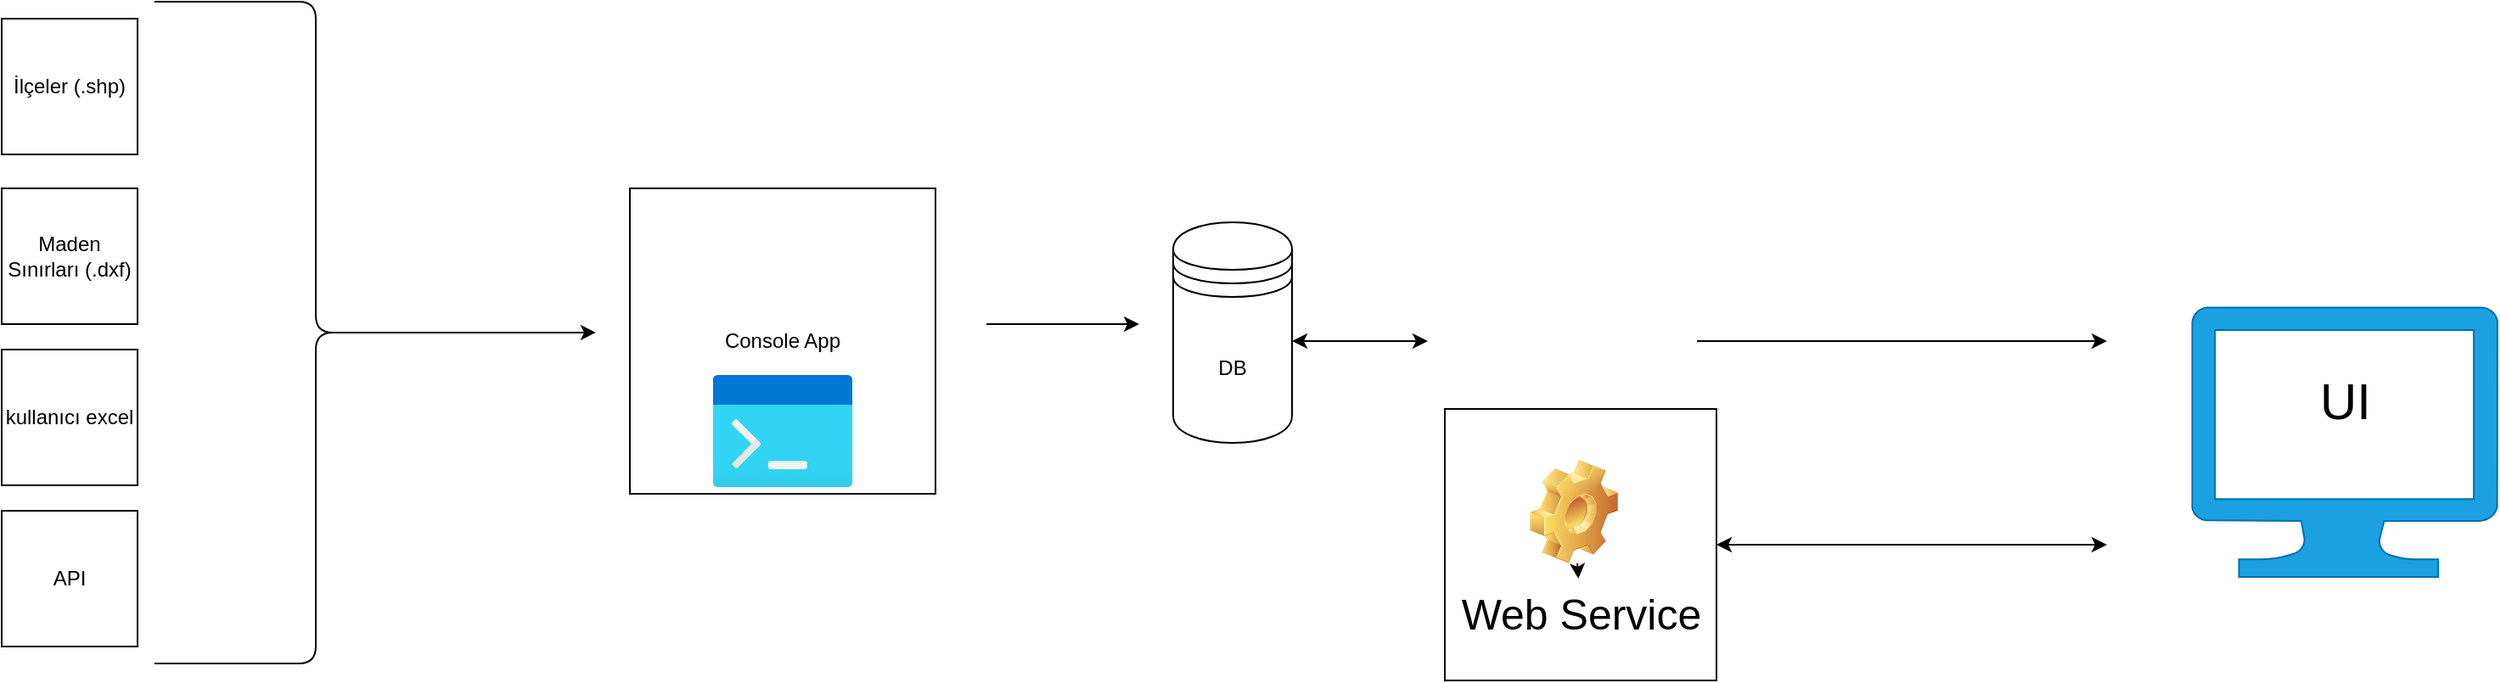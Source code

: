 <mxfile>
    <diagram name="mimari" id="VIvPxowawO4-w-PeL_9Y">
        <mxGraphModel dx="1900" dy="1498" grid="1" gridSize="10" guides="1" tooltips="1" connect="1" arrows="1" fold="1" page="1" pageScale="1" pageWidth="827" pageHeight="1169" math="0" shadow="0">
            <root>
                <mxCell id="0"/>
                <mxCell id="1" parent="0"/>
                <mxCell id="WNFsR8Vi4PwQBDSD8mDU-1" value="İlçeler (.shp)" style="whiteSpace=wrap;html=1;aspect=fixed;" parent="1" vertex="1">
                    <mxGeometry x="20" y="230" width="80" height="80" as="geometry"/>
                </mxCell>
                <mxCell id="WNFsR8Vi4PwQBDSD8mDU-3" value="Console App" style="whiteSpace=wrap;html=1;aspect=fixed;" parent="1" vertex="1">
                    <mxGeometry x="390" y="330" width="180" height="180" as="geometry"/>
                </mxCell>
                <mxCell id="WNFsR8Vi4PwQBDSD8mDU-4" value="Maden Sınırları (.dxf)" style="whiteSpace=wrap;html=1;aspect=fixed;" parent="1" vertex="1">
                    <mxGeometry x="20" y="330" width="80" height="80" as="geometry"/>
                </mxCell>
                <mxCell id="WNFsR8Vi4PwQBDSD8mDU-6" value="kullanıcı excel" style="whiteSpace=wrap;html=1;aspect=fixed;" parent="1" vertex="1">
                    <mxGeometry x="20" y="425" width="80" height="80" as="geometry"/>
                </mxCell>
                <mxCell id="WNFsR8Vi4PwQBDSD8mDU-8" value="API" style="whiteSpace=wrap;html=1;aspect=fixed;" parent="1" vertex="1">
                    <mxGeometry x="20" y="520" width="80" height="80" as="geometry"/>
                </mxCell>
                <mxCell id="13" value="" style="shape=curlyBracket;whiteSpace=wrap;html=1;rounded=1;flipH=1;labelPosition=right;verticalLabelPosition=middle;align=left;verticalAlign=middle;" vertex="1" parent="1">
                    <mxGeometry x="110" y="220" width="190" height="390" as="geometry"/>
                </mxCell>
                <mxCell id="15" value="" style="endArrow=classic;html=1;" edge="1" parent="1">
                    <mxGeometry width="50" height="50" relative="1" as="geometry">
                        <mxPoint x="220" y="414.96" as="sourcePoint"/>
                        <mxPoint x="370" y="414.96" as="targetPoint"/>
                    </mxGeometry>
                </mxCell>
                <mxCell id="19" value="DB" style="shape=datastore;whiteSpace=wrap;html=1;" vertex="1" parent="1">
                    <mxGeometry x="710" y="350" width="70" height="130" as="geometry"/>
                </mxCell>
                <mxCell id="20" value="" style="aspect=fixed;html=1;points=[];align=center;image;fontSize=12;image=img/lib/azure2/general/Dev_Console.svg;" vertex="1" parent="1">
                    <mxGeometry x="438.75" y="440" width="82.5" height="66" as="geometry"/>
                </mxCell>
                <mxCell id="21" value="" style="endArrow=classic;html=1;" edge="1" parent="1">
                    <mxGeometry width="50" height="50" relative="1" as="geometry">
                        <mxPoint x="600" y="410.0" as="sourcePoint"/>
                        <mxPoint x="690" y="410" as="targetPoint"/>
                    </mxGeometry>
                </mxCell>
                <mxCell id="31" style="edgeStyle=none;html=1;" edge="1" parent="1" source="23">
                    <mxGeometry relative="1" as="geometry">
                        <mxPoint x="1260" y="420.0" as="targetPoint"/>
                    </mxGeometry>
                </mxCell>
                <mxCell id="23" value="" style="shape=image;verticalLabelPosition=bottom;labelBackgroundColor=default;verticalAlign=top;aspect=fixed;imageAspect=0;image=https://underdark.files.wordpress.com/2017/07/geoserver_logo-svg.png;" vertex="1" parent="1">
                    <mxGeometry x="860" y="395" width="158.53" height="50" as="geometry"/>
                </mxCell>
                <mxCell id="28" value="" style="endArrow=classic;startArrow=classic;html=1;exitX=1;exitY=0.5;exitDx=0;exitDy=0;" edge="1" parent="1" source="6">
                    <mxGeometry width="50" height="50" relative="1" as="geometry">
                        <mxPoint x="990" y="540" as="sourcePoint"/>
                        <mxPoint x="1260" y="540" as="targetPoint"/>
                    </mxGeometry>
                </mxCell>
                <mxCell id="30" value="" style="endArrow=classic;startArrow=classic;html=1;exitX=1;exitY=0.5;exitDx=0;exitDy=0;entryX=0;entryY=0.5;entryDx=0;entryDy=0;" edge="1" parent="1" target="23">
                    <mxGeometry width="50" height="50" relative="1" as="geometry">
                        <mxPoint x="780.0" y="420.0" as="sourcePoint"/>
                        <mxPoint x="1063.99" y="495.0" as="targetPoint"/>
                        <Array as="points"/>
                    </mxGeometry>
                </mxCell>
                <mxCell id="42" value="" style="group" vertex="1" connectable="0" parent="1">
                    <mxGeometry x="870" y="460" width="160" height="160" as="geometry"/>
                </mxCell>
                <mxCell id="6" value="" style="whiteSpace=wrap;html=1;aspect=fixed;" parent="42" vertex="1">
                    <mxGeometry width="160" height="160" as="geometry"/>
                </mxCell>
                <mxCell id="32" value="" style="shape=image;html=1;verticalLabelPosition=bottom;verticalAlign=top;imageAspect=1;aspect=fixed;image=img/clipart/Gear_128x128.png;imageBackground=none;" vertex="1" parent="42">
                    <mxGeometry x="50" y="30" width="52" height="61" as="geometry"/>
                </mxCell>
                <mxCell id="40" value="Web Service" style="text;html=1;align=center;verticalAlign=middle;resizable=0;points=[];autosize=1;strokeColor=none;fillColor=none;fontSize=25;" vertex="1" parent="42">
                    <mxGeometry y="100" width="160" height="40" as="geometry"/>
                </mxCell>
                <mxCell id="41" value="" style="edgeStyle=none;html=1;fontSize=25;" edge="1" parent="42" source="32" target="40">
                    <mxGeometry relative="1" as="geometry"/>
                </mxCell>
                <mxCell id="43" value="" style="group" vertex="1" connectable="0" parent="1">
                    <mxGeometry x="1310" y="400" width="180" height="159" as="geometry"/>
                </mxCell>
                <mxCell id="35" value="UI" style="text;html=1;align=center;verticalAlign=middle;resizable=0;points=[];autosize=1;strokeColor=none;fillColor=none;fontSize=30;" vertex="1" parent="43">
                    <mxGeometry x="65" y="30" width="50" height="50" as="geometry"/>
                </mxCell>
                <mxCell id="37" value="" style="verticalLabelPosition=bottom;html=1;verticalAlign=top;align=center;strokeColor=#006EAF;fillColor=#1ba1e2;shape=mxgraph.azure.computer;pointerEvents=1;fontSize=30;fontColor=#ffffff;" vertex="1" parent="43">
                    <mxGeometry width="180" height="159" as="geometry"/>
                </mxCell>
            </root>
        </mxGraphModel>
    </diagram>
    <diagram id="z4UFupOvfphJHM-sHvLi" name="db">
        <mxGraphModel dx="5174" dy="2288" grid="1" gridSize="10" guides="1" tooltips="1" connect="1" arrows="1" fold="1" page="1" pageScale="1" pageWidth="850" pageHeight="1100" math="0" shadow="0">
            <root>
                <mxCell id="0"/>
                <mxCell id="1" parent="0"/>
                <mxCell id="HWj9hYNBEmBBlKk7WaZJ-7" value="&lt;span style=&quot;font-weight: 400;&quot;&gt;pharmacyOnDuty&lt;/span&gt;" style="swimlane;whiteSpace=wrap;html=1;" parent="1" vertex="1">
                    <mxGeometry x="150" y="40" width="290" height="190" as="geometry"/>
                </mxCell>
                <mxCell id="HWj9hYNBEmBBlKk7WaZJ-8" value="name" style="text;strokeColor=none;fillColor=none;align=left;verticalAlign=middle;spacingLeft=4;spacingRight=4;overflow=hidden;points=[[0,0.5],[1,0.5]];portConstraint=eastwest;rotatable=0;whiteSpace=wrap;html=1;" parent="HWj9hYNBEmBBlKk7WaZJ-7" vertex="1">
                    <mxGeometry y="40" width="130" height="30" as="geometry"/>
                </mxCell>
                <mxCell id="HWj9hYNBEmBBlKk7WaZJ-9" value="dist" style="text;strokeColor=none;fillColor=none;align=left;verticalAlign=middle;spacingLeft=4;spacingRight=4;overflow=hidden;points=[[0,0.5],[1,0.5]];portConstraint=eastwest;rotatable=0;whiteSpace=wrap;html=1;" parent="HWj9hYNBEmBBlKk7WaZJ-7" vertex="1">
                    <mxGeometry y="60" width="130" height="30" as="geometry"/>
                </mxCell>
                <mxCell id="HWj9hYNBEmBBlKk7WaZJ-10" value="address" style="text;strokeColor=none;fillColor=none;align=left;verticalAlign=middle;spacingLeft=4;spacingRight=4;overflow=hidden;points=[[0,0.5],[1,0.5]];portConstraint=eastwest;rotatable=0;whiteSpace=wrap;html=1;" parent="HWj9hYNBEmBBlKk7WaZJ-7" vertex="1">
                    <mxGeometry y="90" width="130" height="30" as="geometry"/>
                </mxCell>
                <mxCell id="HWj9hYNBEmBBlKk7WaZJ-6" value="phone" style="text;strokeColor=none;fillColor=none;align=left;verticalAlign=middle;spacingLeft=4;spacingRight=4;overflow=hidden;points=[[0,0.5],[1,0.5]];portConstraint=eastwest;rotatable=0;whiteSpace=wrap;html=1;" parent="HWj9hYNBEmBBlKk7WaZJ-7" vertex="1">
                    <mxGeometry y="120" width="140" height="30" as="geometry"/>
                </mxCell>
                <mxCell id="HWj9hYNBEmBBlKk7WaZJ-11" value="Point(Geom)" style="text;html=1;align=center;verticalAlign=middle;resizable=0;points=[];autosize=1;strokeColor=none;fillColor=none;" parent="HWj9hYNBEmBBlKk7WaZJ-7" vertex="1">
                    <mxGeometry x="-5" y="150" width="90" height="30" as="geometry"/>
                </mxCell>
                <mxCell id="HWj9hYNBEmBBlKk7WaZJ-23" value="Id" style="text;html=1;align=center;verticalAlign=middle;resizable=0;points=[];autosize=1;strokeColor=none;fillColor=none;" parent="HWj9hYNBEmBBlKk7WaZJ-7" vertex="1">
                    <mxGeometry y="20" width="30" height="30" as="geometry"/>
                </mxCell>
                <mxCell id="eek1rcv4ZguinmzHR4OL-3" value="api" style="text;html=1;align=center;verticalAlign=middle;resizable=0;points=[];autosize=1;strokeColor=none;fillColor=none;" parent="HWj9hYNBEmBBlKk7WaZJ-7" vertex="1">
                    <mxGeometry x="215" width="40" height="30" as="geometry"/>
                </mxCell>
                <mxCell id="HWj9hYNBEmBBlKk7WaZJ-17" value="&lt;span style=&quot;font-weight: 400;&quot;&gt;miningArea&lt;/span&gt;" style="swimlane;whiteSpace=wrap;html=1;startSize=23;" parent="1" vertex="1">
                    <mxGeometry x="-150" y="110" width="180" height="155" as="geometry"/>
                </mxCell>
                <mxCell id="HWj9hYNBEmBBlKk7WaZJ-18" value="Polygon" style="text;strokeColor=none;fillColor=none;align=left;verticalAlign=middle;spacingLeft=4;spacingRight=4;overflow=hidden;points=[[0,0.5],[1,0.5]];portConstraint=eastwest;rotatable=0;whiteSpace=wrap;html=1;" parent="HWj9hYNBEmBBlKk7WaZJ-17" vertex="1">
                    <mxGeometry y="60" width="130" height="30" as="geometry"/>
                </mxCell>
                <mxCell id="HWj9hYNBEmBBlKk7WaZJ-24" value="Id" style="text;html=1;align=center;verticalAlign=middle;resizable=0;points=[];autosize=1;strokeColor=none;fillColor=none;" parent="HWj9hYNBEmBBlKk7WaZJ-17" vertex="1">
                    <mxGeometry y="30" width="30" height="30" as="geometry"/>
                </mxCell>
                <mxCell id="eek1rcv4ZguinmzHR4OL-4" value="dxf" style="text;html=1;align=center;verticalAlign=middle;resizable=0;points=[];autosize=1;strokeColor=none;fillColor=none;" parent="HWj9hYNBEmBBlKk7WaZJ-17" vertex="1">
                    <mxGeometry x="130" y="-5" width="40" height="30" as="geometry"/>
                </mxCell>
                <mxCell id="HWj9hYNBEmBBlKk7WaZJ-30" value="&lt;span style=&quot;font-weight: 400;&quot;&gt;applicants&lt;/span&gt;" style="swimlane;whiteSpace=wrap;html=1;startSize=23;" parent="1" vertex="1">
                    <mxGeometry x="190" y="500" width="190" height="200" as="geometry">
                        <mxRectangle x="190" y="500" width="90" height="30" as="alternateBounds"/>
                    </mxGeometry>
                </mxCell>
                <mxCell id="HWj9hYNBEmBBlKk7WaZJ-31" value="address" style="text;strokeColor=none;fillColor=none;align=left;verticalAlign=middle;spacingLeft=4;spacingRight=4;overflow=hidden;points=[[0,0.5],[1,0.5]];portConstraint=eastwest;rotatable=0;whiteSpace=wrap;html=1;" parent="HWj9hYNBEmBBlKk7WaZJ-30" vertex="1">
                    <mxGeometry y="100" width="130" height="30" as="geometry"/>
                </mxCell>
                <mxCell id="HWj9hYNBEmBBlKk7WaZJ-32" value="&lt;span style=&quot;&quot;&gt;applicantsId&lt;/span&gt;" style="text;html=1;align=center;verticalAlign=middle;resizable=0;points=[];autosize=1;strokeColor=none;fillColor=none;" parent="HWj9hYNBEmBBlKk7WaZJ-30" vertex="1">
                    <mxGeometry x="-5" y="30" width="90" height="30" as="geometry"/>
                </mxCell>
                <mxCell id="HWj9hYNBEmBBlKk7WaZJ-33" value="city" style="text;strokeColor=none;fillColor=none;align=left;verticalAlign=middle;spacingLeft=4;spacingRight=4;overflow=hidden;points=[[0,0.5],[1,0.5]];portConstraint=eastwest;rotatable=0;whiteSpace=wrap;html=1;" parent="HWj9hYNBEmBBlKk7WaZJ-30" vertex="1">
                    <mxGeometry y="130" width="130" height="30" as="geometry"/>
                </mxCell>
                <mxCell id="HWj9hYNBEmBBlKk7WaZJ-34" value="applicantName" style="text;html=1;align=center;verticalAlign=middle;resizable=0;points=[];autosize=1;strokeColor=none;fillColor=none;" parent="HWj9hYNBEmBBlKk7WaZJ-30" vertex="1">
                    <mxGeometry x="-5" y="60" width="100" height="30" as="geometry"/>
                </mxCell>
                <mxCell id="HWj9hYNBEmBBlKk7WaZJ-35" value="point(geom)" style="text;html=1;align=center;verticalAlign=middle;resizable=0;points=[];autosize=1;strokeColor=none;fillColor=none;" parent="HWj9hYNBEmBBlKk7WaZJ-30" vertex="1">
                    <mxGeometry x="-5" y="160" width="90" height="30" as="geometry"/>
                </mxCell>
                <mxCell id="eek1rcv4ZguinmzHR4OL-5" value="excel" style="text;html=1;align=center;verticalAlign=middle;resizable=0;points=[];autosize=1;strokeColor=none;fillColor=none;" parent="HWj9hYNBEmBBlKk7WaZJ-30" vertex="1">
                    <mxGeometry x="130" width="50" height="30" as="geometry"/>
                </mxCell>
                <mxCell id="HWj9hYNBEmBBlKk7WaZJ-40" value="&lt;span style=&quot;font-weight: 400;&quot;&gt;county&lt;/span&gt;" style="swimlane;whiteSpace=wrap;html=1;startSize=23;" parent="1" vertex="1">
                    <mxGeometry x="490" y="275" width="220" height="150" as="geometry"/>
                </mxCell>
                <mxCell id="HWj9hYNBEmBBlKk7WaZJ-41" value="polygon(geom)" style="text;strokeColor=none;fillColor=none;align=left;verticalAlign=middle;spacingLeft=4;spacingRight=4;overflow=hidden;points=[[0,0.5],[1,0.5]];portConstraint=eastwest;rotatable=0;whiteSpace=wrap;html=1;" parent="HWj9hYNBEmBBlKk7WaZJ-40" vertex="1">
                    <mxGeometry y="90" width="130" height="30" as="geometry"/>
                </mxCell>
                <mxCell id="HWj9hYNBEmBBlKk7WaZJ-42" value="&lt;span style=&quot;&quot;&gt;objectId&lt;/span&gt;" style="text;html=1;align=center;verticalAlign=middle;resizable=0;points=[];autosize=1;strokeColor=none;fillColor=none;" parent="HWj9hYNBEmBBlKk7WaZJ-40" vertex="1">
                    <mxGeometry y="30" width="70" height="30" as="geometry"/>
                </mxCell>
                <mxCell id="HWj9hYNBEmBBlKk7WaZJ-44" value="name" style="text;html=1;align=center;verticalAlign=middle;resizable=0;points=[];autosize=1;strokeColor=none;fillColor=none;" parent="HWj9hYNBEmBBlKk7WaZJ-40" vertex="1">
                    <mxGeometry y="60" width="50" height="30" as="geometry"/>
                </mxCell>
                <mxCell id="eek1rcv4ZguinmzHR4OL-1" value=".shp&lt;br&gt;" style="text;html=1;align=center;verticalAlign=middle;resizable=0;points=[];autosize=1;strokeColor=none;fillColor=none;" parent="HWj9hYNBEmBBlKk7WaZJ-40" vertex="1">
                    <mxGeometry x="140" y="-5" width="50" height="30" as="geometry"/>
                </mxCell>
            </root>
        </mxGraphModel>
    </diagram>
    <diagram id="oqLbmfeUdE6nn_fVBn1_" name="web service- UML">
        <mxGraphModel dx="3665" dy="2558" grid="1" gridSize="10" guides="1" tooltips="1" connect="1" arrows="1" fold="1" page="1" pageScale="1" pageWidth="850" pageHeight="1100" math="0" shadow="0">
            <root>
                <mxCell id="0"/>
                <mxCell id="1" parent="0"/>
                <mxCell id="6bksntxlbFKdPIjGyii3-1" value="&lt;p style=&quot;margin:0px;margin-top:4px;text-align:center;&quot;&gt;&lt;b&gt;DataRequest&lt;/b&gt;&lt;/p&gt;&lt;hr size=&quot;1&quot;/&gt;&lt;p style=&quot;margin:0 0 0 4px;line-height:1.6;&quot;&gt;+ DataRequest(): &lt;/p&gt;&lt;hr size=&quot;1&quot;/&gt;&lt;p style=&quot;margin:0 0 0 4px;line-height:1.6;&quot;&gt;- polygon: MyPolygon&lt;br/&gt;- otherShape: OtherShape&lt;/p&gt;&lt;hr size=&quot;1&quot;/&gt;&lt;p style=&quot;margin:0 0 0 4px;line-height:1.6;&quot;&gt; polygon: MyPolygon&lt;br/&gt; otherShape: OtherShape&lt;/p&gt;" style="verticalAlign=top;align=left;overflow=fill;fontSize=14;fontFamily=Helvetica;html=1;rounded=0;shadow=0;comic=0;labelBackgroundColor=none;strokeWidth=1;strokeColor=#E9F0EE;" vertex="1" parent="1">
                    <mxGeometry x="80" y="630" width="148" height="188" as="geometry"/>
                </mxCell>
                <mxCell id="6bksntxlbFKdPIjGyii3-2" value="&lt;p style=&quot;margin:0px;margin-top:4px;text-align:center;&quot;&gt;&lt;b&gt;FeaturesItem&lt;/b&gt;&lt;/p&gt;&lt;hr size=&quot;1&quot;/&gt;&lt;p style=&quot;margin:0 0 0 4px;line-height:1.6;&quot;&gt;+ FeaturesItem(): &lt;/p&gt;&lt;hr size=&quot;1&quot;/&gt;&lt;p style=&quot;margin:0 0 0 4px;line-height:1.6;&quot;&gt;- type: String&lt;br/&gt;- geometry: Geometry&lt;br/&gt;- layerID: Integer&lt;br/&gt;- properties: Properties&lt;/p&gt;&lt;hr size=&quot;1&quot;/&gt;&lt;p style=&quot;margin:0 0 0 4px;line-height:1.6;&quot;&gt; layerID: Integer&lt;br/&gt; type: String&lt;br/&gt; geometry: Geometry&lt;br/&gt; properties: Properties&lt;/p&gt;" style="verticalAlign=top;align=left;overflow=fill;fontSize=14;fontFamily=Helvetica;html=1;rounded=0;shadow=0;comic=0;labelBackgroundColor=none;strokeWidth=1;strokeColor=#E9F0EE;" vertex="1" parent="1">
                    <mxGeometry x="246" y="194" width="182" height="248" as="geometry"/>
                </mxCell>
                <mxCell id="6bksntxlbFKdPIjGyii3-3" value="&lt;p style=&quot;margin:0px;margin-top:4px;text-align:center;&quot;&gt;&lt;b&gt;FeaturesItem&lt;/b&gt;&lt;/p&gt;&lt;hr size=&quot;1&quot;/&gt;&lt;p style=&quot;margin:0 0 0 4px;line-height:1.6;&quot;&gt;+ FeaturesItem(): &lt;/p&gt;&lt;hr size=&quot;1&quot;/&gt;&lt;p style=&quot;margin:0 0 0 4px;line-height:1.6;&quot;&gt;- properties: Properties&lt;br/&gt;- geometry: Geometry&lt;br/&gt;- type: String&lt;/p&gt;&lt;hr size=&quot;1&quot;/&gt;&lt;p style=&quot;margin:0 0 0 4px;line-height:1.6;&quot;&gt; type: String&lt;br/&gt; geometry: Geometry&lt;br/&gt; properties: Properties&lt;/p&gt;" style="verticalAlign=top;align=left;overflow=fill;fontSize=14;fontFamily=Helvetica;html=1;rounded=0;shadow=0;comic=0;labelBackgroundColor=none;strokeWidth=1;strokeColor=#E9F0EE;" vertex="1" parent="1">
                    <mxGeometry x="-44" y="217" width="182" height="202" as="geometry"/>
                </mxCell>
                <mxCell id="6bksntxlbFKdPIjGyii3-4" value="&lt;p style=&quot;margin:0px;margin-top:4px;text-align:center;&quot;&gt;&lt;i&gt;&amp;lt;&amp;lt;interface&amp;gt;&amp;gt;&lt;/i&gt;&lt;br/&gt;&lt;b&gt;GeoJsonService&lt;/b&gt;&lt;/p&gt;&lt;hr size=&quot;1&quot;/&gt;&lt;p style=&quot;margin:0 0 0 4px;line-height:1.6;&quot;&gt;+ findShapesWithinPolygon(OtherShape, MyPolygon): ResponseEntity&amp;lt;OtherShape&amp;gt;&lt;/p&gt;" style="verticalAlign=top;align=left;overflow=fill;fontSize=14;fontFamily=Helvetica;html=1;rounded=0;shadow=0;comic=0;labelBackgroundColor=none;strokeWidth=1;strokeColor=#E9F0EE;" vertex="1" parent="1">
                    <mxGeometry x="620" y="370" width="175" height="136" as="geometry"/>
                </mxCell>
                <mxCell id="6bksntxlbFKdPIjGyii3-5" value="&lt;p style=&quot;margin:0px;margin-top:4px;text-align:center;&quot;&gt;&lt;b&gt;GeoJsonServiceImpl&lt;/b&gt;&lt;/p&gt;&lt;hr size=&quot;1&quot;/&gt;&lt;p style=&quot;margin:0 0 0 4px;line-height:1.6;&quot;&gt;+ GeoJsonServiceImpl(): &lt;/p&gt;&lt;hr size=&quot;1&quot;/&gt;&lt;p style=&quot;margin:0 0 0 4px;line-height:1.6;&quot;&gt;- getPolygonIfInside(OtherShape, List&amp;lt;Polygon&amp;gt;): OtherShape&lt;br/&gt;+ findShapesWithinPolygon(OtherShape, MyPolygon): ResponseEntity&amp;lt;OtherShape&amp;gt;&lt;br/&gt;- getLineStringIfInside(OtherShape, List&amp;lt;Polygon&amp;gt;): OtherShape&lt;br/&gt;- getPointsIfInside(OtherShape, List&amp;lt;Polygon&amp;gt;): OtherShape&lt;/p&gt;" style="verticalAlign=top;align=left;overflow=fill;fontSize=14;fontFamily=Helvetica;html=1;rounded=0;shadow=0;comic=0;labelBackgroundColor=none;strokeWidth=1;strokeColor=#E9F0EE;" vertex="1" parent="1">
                    <mxGeometry x="390" y="770" width="720" height="168" as="geometry"/>
                </mxCell>
                <mxCell id="6bksntxlbFKdPIjGyii3-6" value="&lt;p style=&quot;margin:0px;margin-top:4px;text-align:center;&quot;&gt;&lt;b&gt;Geometry&lt;/b&gt;&lt;/p&gt;&lt;hr size=&quot;1&quot;/&gt;&lt;p style=&quot;margin:0 0 0 4px;line-height:1.6;&quot;&gt;+ Geometry(): &lt;/p&gt;&lt;hr size=&quot;1&quot;/&gt;&lt;p style=&quot;margin:0 0 0 4px;line-height:1.6;&quot;&gt;- type: String&lt;br/&gt;- coordinates: List&amp;lt;Object&amp;gt;&lt;/p&gt;&lt;hr size=&quot;1&quot;/&gt;&lt;p style=&quot;margin:0 0 0 4px;line-height:1.6;&quot;&gt; type: String&lt;br/&gt; coordinates: List&amp;lt;Object&amp;gt;&lt;/p&gt;" style="verticalAlign=top;align=left;overflow=fill;fontSize=14;fontFamily=Helvetica;html=1;rounded=0;shadow=0;comic=0;labelBackgroundColor=none;strokeWidth=1;strokeColor=#E9F0EE;" vertex="1" parent="1">
                    <mxGeometry x="500" y="-80" width="207" height="156" as="geometry"/>
                </mxCell>
                <mxCell id="6bksntxlbFKdPIjGyii3-7" value="&lt;p style=&quot;margin:0px;margin-top:4px;text-align:center;&quot;&gt;&lt;b&gt;Geometry&lt;/b&gt;&lt;/p&gt;&lt;hr size=&quot;1&quot;/&gt;&lt;p style=&quot;margin:0 0 0 4px;line-height:1.6;&quot;&gt;+ Geometry(): &lt;/p&gt;&lt;hr size=&quot;1&quot;/&gt;&lt;p style=&quot;margin:0 0 0 4px;line-height:1.6;&quot;&gt;- type: String&lt;br/&gt;- coordinates: List&amp;lt;List&amp;lt;List&amp;lt;Object&amp;gt;&amp;gt;&amp;gt;&lt;/p&gt;&lt;hr size=&quot;1&quot;/&gt;&lt;p style=&quot;margin:0 0 0 4px;line-height:1.6;&quot;&gt; type: String&lt;br/&gt; coordinates: List&amp;lt;List&amp;lt;List&amp;lt;Object&amp;gt;&amp;gt;&amp;gt;&lt;/p&gt;" style="verticalAlign=top;align=left;overflow=fill;fontSize=14;fontFamily=Helvetica;html=1;rounded=0;shadow=0;comic=0;labelBackgroundColor=none;strokeWidth=1;strokeColor=#E9F0EE;" vertex="1" parent="1">
                    <mxGeometry x="-740" y="-30" width="287" height="156" as="geometry"/>
                </mxCell>
                <mxCell id="6bksntxlbFKdPIjGyii3-8" value="&lt;p style=&quot;margin:0px;margin-top:4px;text-align:center;&quot;&gt;&lt;b&gt;MyPolygon&lt;/b&gt;&lt;/p&gt;&lt;hr size=&quot;1&quot;/&gt;&lt;p style=&quot;margin:0 0 0 4px;line-height:1.6;&quot;&gt;+ MyPolygon(): &lt;/p&gt;&lt;hr size=&quot;1&quot;/&gt;&lt;p style=&quot;margin:0 0 0 4px;line-height:1.6;&quot;&gt;- features: List&amp;lt;FeaturesItem&amp;gt;&lt;br/&gt;- type: String&lt;/p&gt;&lt;hr size=&quot;1&quot;/&gt;&lt;p style=&quot;margin:0 0 0 4px;line-height:1.6;&quot;&gt; features: List&amp;lt;FeaturesItem&amp;gt;&lt;br/&gt; type: String&lt;/p&gt;" style="verticalAlign=top;align=left;overflow=fill;fontSize=14;fontFamily=Helvetica;html=1;rounded=0;shadow=0;comic=0;labelBackgroundColor=none;strokeWidth=1;strokeColor=#E9F0EE;" vertex="1" parent="1">
                    <mxGeometry x="-240" y="506" width="136" height="220" as="geometry"/>
                </mxCell>
                <mxCell id="6bksntxlbFKdPIjGyii3-9" value="&lt;p style=&quot;margin:0px;margin-top:4px;text-align:center;&quot;&gt;&lt;b&gt;OtherShape&lt;/b&gt;&lt;/p&gt;&lt;hr size=&quot;1&quot;/&gt;&lt;p style=&quot;margin:0 0 0 4px;line-height:1.6;&quot;&gt;+ OtherShape(): &lt;/p&gt;&lt;hr size=&quot;1&quot;/&gt;&lt;p style=&quot;margin:0 0 0 4px;line-height:1.6;&quot;&gt;- features: List&amp;lt;FeaturesItem&amp;gt;&lt;br/&gt;- type: String&lt;/p&gt;&lt;hr size=&quot;1&quot;/&gt;&lt;p style=&quot;margin:0 0 0 4px;line-height:1.6;&quot;&gt; features: List&amp;lt;FeaturesItem&amp;gt;&lt;br/&gt; type: String&lt;/p&gt;" style="verticalAlign=top;align=left;overflow=fill;fontSize=14;fontFamily=Helvetica;html=1;rounded=0;shadow=0;comic=0;labelBackgroundColor=none;strokeWidth=1;strokeColor=#E9F0EE;" vertex="1" parent="1">
                    <mxGeometry x="313" y="494" width="141" height="186" as="geometry"/>
                </mxCell>
                <mxCell id="6bksntxlbFKdPIjGyii3-10" value="&lt;p style=&quot;margin:0px;margin-top:4px;text-align:center;&quot;&gt;&lt;b&gt;Properties&lt;/b&gt;&lt;/p&gt;&lt;hr size=&quot;1&quot;/&gt;&lt;p style=&quot;margin:0 0 0 4px;line-height:1.6;&quot;&gt;+ Properties(): &lt;/p&gt;" style="verticalAlign=top;align=left;overflow=fill;fontSize=14;fontFamily=Helvetica;html=1;rounded=0;shadow=0;comic=0;labelBackgroundColor=none;strokeWidth=1;strokeColor=#E9F0EE;" vertex="1" parent="1">
                    <mxGeometry x="-330" y="-130" width="131" height="67" as="geometry"/>
                </mxCell>
                <mxCell id="6bksntxlbFKdPIjGyii3-11" value="&lt;p style=&quot;margin:0px;margin-top:4px;text-align:center;&quot;&gt;&lt;b&gt;Properties&lt;/b&gt;&lt;/p&gt;&lt;hr size=&quot;1&quot;/&gt;&lt;p style=&quot;margin:0 0 0 4px;line-height:1.6;&quot;&gt;+ Properties(): &lt;/p&gt;&lt;hr size=&quot;1&quot;/&gt;&lt;p style=&quot;margin:0 0 0 4px;line-height:1.6;&quot;&gt;- uniqueId: String&lt;/p&gt;&lt;hr size=&quot;1&quot;/&gt;&lt;p style=&quot;margin:0 0 0 4px;line-height:1.6;&quot;&gt; uniqueId: String&lt;br/&gt; FId: Integer&lt;/p&gt;" style="verticalAlign=top;align=left;overflow=fill;fontSize=14;fontFamily=Helvetica;html=1;rounded=0;shadow=0;comic=0;labelBackgroundColor=none;strokeWidth=1;strokeColor=#E9F0EE;" vertex="1" parent="1">
                    <mxGeometry x="311" y="-158" width="143" height="188" as="geometry"/>
                </mxCell>
                <mxCell id="6bksntxlbFKdPIjGyii3-12" value="&lt;p style=&quot;margin:0px;margin-top:4px;text-align:center;&quot;&gt;&lt;b&gt;geoJsonController&lt;/b&gt;&lt;/p&gt;&lt;hr size=&quot;1&quot;/&gt;&lt;p style=&quot;margin:0 0 0 4px;line-height:1.6;&quot;&gt;+ geoJsonController(GeoJsonService): &lt;/p&gt;&lt;hr size=&quot;1&quot;/&gt;&lt;p style=&quot;margin:0 0 0 4px;line-height:1.6;&quot;&gt;+ postData(DataRequest): ResponseEntity&amp;lt;OtherShape&amp;gt;&lt;/p&gt;" style="verticalAlign=top;align=left;overflow=fill;fontSize=14;fontFamily=Helvetica;html=1;rounded=0;shadow=0;comic=0;labelBackgroundColor=none;strokeWidth=1;strokeColor=#E9F0EE;" vertex="1" parent="1">
                    <mxGeometry x="591" y="580" width="409" height="138" as="geometry"/>
                </mxCell>
                <mxCell id="6bksntxlbFKdPIjGyii3-13" value="" style="html=1;rounded=1;edgeStyle=orthogonalEdgeStyle;dashed=0;startArrow=diamondThinstartSize=12;endArrow=openThin;endSize=12;strokeColor=#E9F0EE;exitX=0.500;exitY=0.002;exitDx=0;exitDy=0;" edge="1" parent="1" source="6bksntxlbFKdPIjGyii3-1">
                    <mxGeometry width="50" height="50" relative="1" as="geometry">
                        <Array as="points">
                            <mxPoint x="154" y="560"/>
                        </Array>
                        <mxPoint x="-110" y="560" as="targetPoint"/>
                    </mxGeometry>
                </mxCell>
                <mxCell id="6bksntxlbFKdPIjGyii3-14" value="1" style="edgeLabel;resizable=0;html=1;align=left;verticalAlign=top;strokeColor=default;" vertex="1" connectable="0" parent="6bksntxlbFKdPIjGyii3-13">
                    <mxGeometry x="-50" y="527" as="geometry"/>
                </mxCell>
                <mxCell id="6bksntxlbFKdPIjGyii3-15" value="1" style="edgeLabel;resizable=0;html=1;align=left;verticalAlign=top;strokeColor=default;" vertex="1" connectable="0" parent="6bksntxlbFKdPIjGyii3-13">
                    <mxGeometry x="40" y="540" as="geometry"/>
                </mxCell>
                <mxCell id="6bksntxlbFKdPIjGyii3-16" value="polygon" style="edgeLabel;resizable=0;html=1;align=left;verticalAlign=top;strokeColor=default;" vertex="1" connectable="0" parent="6bksntxlbFKdPIjGyii3-13">
                    <mxGeometry x="-20" y="540" as="geometry"/>
                </mxCell>
                <mxCell id="6bksntxlbFKdPIjGyii3-17" value="" style="html=1;rounded=1;edgeStyle=orthogonalEdgeStyle;dashed=0;startArrow=diamondThinstartSize=12;endArrow=openThin;endSize=12;strokeColor=#E9F0EE;exitX=1.001;exitY=0.426;exitDx=0;exitDy=0;exitPerimeter=0;entryX=0.208;entryY=1.018;entryDx=0;entryDy=0;entryPerimeter=0;" edge="1" parent="1" source="6bksntxlbFKdPIjGyii3-1" target="6bksntxlbFKdPIjGyii3-9">
                    <mxGeometry width="50" height="50" relative="1" as="geometry">
                        <Array as="points">
                            <mxPoint x="250" y="710"/>
                            <mxPoint x="250" y="730"/>
                            <mxPoint x="260" y="730"/>
                            <mxPoint x="260" y="800"/>
                            <mxPoint x="340" y="800"/>
                            <mxPoint x="340" y="730"/>
                            <mxPoint x="342" y="730"/>
                        </Array>
                        <mxPoint x="350" y="730" as="targetPoint"/>
                    </mxGeometry>
                </mxCell>
                <mxCell id="6bksntxlbFKdPIjGyii3-18" value="1" style="edgeLabel;resizable=0;html=1;align=left;verticalAlign=top;strokeColor=default;" vertex="1" connectable="0" parent="6bksntxlbFKdPIjGyii3-17">
                    <mxGeometry x="230" y="690" as="geometry"/>
                </mxCell>
                <mxCell id="6bksntxlbFKdPIjGyii3-19" value="1" style="edgeLabel;resizable=0;html=1;align=left;verticalAlign=top;strokeColor=default;" vertex="1" connectable="0" parent="6bksntxlbFKdPIjGyii3-17">
                    <mxGeometry x="330" y="680" as="geometry"/>
                </mxCell>
                <mxCell id="6bksntxlbFKdPIjGyii3-20" value="otherShape" style="edgeLabel;resizable=0;html=1;align=left;verticalAlign=top;strokeColor=default;" vertex="1" connectable="0" parent="6bksntxlbFKdPIjGyii3-17">
                    <mxGeometry x="349" y="527" as="geometry"/>
                </mxCell>
                <mxCell id="6bksntxlbFKdPIjGyii3-21" value="" style="html=1;rounded=1;edgeStyle=orthogonalEdgeStyle;dashed=0;startArrow=diamondThinstartSize=12;endArrow=openThin;endSize=12;strokeColor=#E9F0EE;exitX=0.500;exitY=0.000;exitDx=0;exitDy=0;entryX=0.250;entryY=1.000;entryDx=0;entryDy=0;" edge="1" parent="1" source="6bksntxlbFKdPIjGyii3-2" target="6bksntxlbFKdPIjGyii3-6">
                    <mxGeometry width="50" height="50" relative="1" as="geometry">
                        <Array as="points">
                            <mxPoint x="337" y="173"/>
                            <mxPoint x="531" y="173"/>
                        </Array>
                    </mxGeometry>
                </mxCell>
                <mxCell id="6bksntxlbFKdPIjGyii3-22" value="1" style="edgeLabel;resizable=0;html=1;align=left;verticalAlign=top;strokeColor=default;" vertex="1" connectable="0" parent="6bksntxlbFKdPIjGyii3-21">
                    <mxGeometry x="326" y="163" as="geometry"/>
                </mxCell>
                <mxCell id="6bksntxlbFKdPIjGyii3-23" value="1" style="edgeLabel;resizable=0;html=1;align=left;verticalAlign=top;strokeColor=default;" vertex="1" connectable="0" parent="6bksntxlbFKdPIjGyii3-21">
                    <mxGeometry x="506" y="153" as="geometry"/>
                </mxCell>
                <mxCell id="6bksntxlbFKdPIjGyii3-24" value="geometry" style="edgeLabel;resizable=0;html=1;align=left;verticalAlign=top;strokeColor=default;" vertex="1" connectable="0" parent="6bksntxlbFKdPIjGyii3-21">
                    <mxGeometry x="531" y="148" as="geometry"/>
                </mxCell>
                <mxCell id="6bksntxlbFKdPIjGyii3-25" value="" style="html=1;rounded=1;edgeStyle=orthogonalEdgeStyle;dashed=0;startArrow=diamondThinstartSize=12;endArrow=openThin;endSize=12;strokeColor=#E9F0EE;exitX=0.500;exitY=0.000;exitDx=0;exitDy=0;entryX=0.24;entryY=0.99;entryDx=0;entryDy=0;entryPerimeter=0;" edge="1" parent="1" source="6bksntxlbFKdPIjGyii3-3" target="6bksntxlbFKdPIjGyii3-7">
                    <mxGeometry width="50" height="50" relative="1" as="geometry">
                        <Array as="points">
                            <mxPoint x="47" y="200"/>
                            <mxPoint x="-671" y="200"/>
                        </Array>
                        <mxPoint x="80" y="40" as="targetPoint"/>
                    </mxGeometry>
                </mxCell>
                <mxCell id="6bksntxlbFKdPIjGyii3-26" value="1" style="edgeLabel;resizable=0;html=1;align=left;verticalAlign=top;strokeColor=default;" vertex="1" connectable="0" parent="6bksntxlbFKdPIjGyii3-25">
                    <mxGeometry x="36" y="185" as="geometry"/>
                </mxCell>
                <mxCell id="6bksntxlbFKdPIjGyii3-27" value="1" style="edgeLabel;resizable=0;html=1;align=left;verticalAlign=top;strokeColor=default;" vertex="1" connectable="0" parent="6bksntxlbFKdPIjGyii3-25">
                    <mxGeometry x="57" y="153" as="geometry"/>
                </mxCell>
                <mxCell id="6bksntxlbFKdPIjGyii3-28" value="geometry" style="edgeLabel;resizable=0;html=1;align=left;verticalAlign=top;strokeColor=default;" vertex="1" connectable="0" parent="6bksntxlbFKdPIjGyii3-25">
                    <mxGeometry x="79" y="148" as="geometry"/>
                </mxCell>
                <mxCell id="6bksntxlbFKdPIjGyii3-29" value="" style="html=1;rounded=1;edgeStyle=orthogonalEdgeStyle;dashed=0;startArrow=circlePlus;startFill=0;endArrow=none;strokeColor=#E9F0EE;exitX=0.750;exitY=1.000;exitDx=0;exitDy=0;entryX=0.750;entryY=0.001;entryDx=0;entryDy=0;" edge="1" parent="1" source="6bksntxlbFKdPIjGyii3-3" target="6bksntxlbFKdPIjGyii3-8">
                    <mxGeometry width="50" height="50" relative="1" as="geometry">
                        <Array as="points">
                            <mxPoint x="92" y="463"/>
                            <mxPoint x="101" y="463"/>
                            <mxPoint x="101" y="473"/>
                            <mxPoint x="60" y="473"/>
                        </Array>
                    </mxGeometry>
                </mxCell>
                <mxCell id="6bksntxlbFKdPIjGyii3-30" value="" style="html=1;rounded=1;edgeStyle=orthogonalEdgeStyle;dashed=0;startArrow=circlePlus;startFill=0;endArrow=none;strokeColor=#E9F0EE;exitX=0.750;exitY=1.000;exitDx=0;exitDy=0;entryX=0.750;entryY=0.001;entryDx=0;entryDy=0;" edge="1" parent="1" source="6bksntxlbFKdPIjGyii3-2" target="6bksntxlbFKdPIjGyii3-9">
                    <mxGeometry width="50" height="50" relative="1" as="geometry">
                        <Array as="points">
                            <mxPoint x="383" y="463"/>
                            <mxPoint x="420" y="463"/>
                            <mxPoint x="420" y="473"/>
                            <mxPoint x="419" y="473"/>
                        </Array>
                    </mxGeometry>
                </mxCell>
                <mxCell id="6bksntxlbFKdPIjGyii3-31" value="" style="html=1;rounded=1;edgeStyle=orthogonalEdgeStyle;dashed=0;startArrow=diamondThinstartSize=12;endArrow=openThin;endSize=12;strokeColor=#E9F0EE;exitX=0.500;exitY=0.000;exitDx=0;exitDy=0;entryX=0.750;entryY=1.001;entryDx=0;entryDy=0;" edge="1" parent="1" source="6bksntxlbFKdPIjGyii3-3" target="6bksntxlbFKdPIjGyii3-10">
                    <mxGeometry width="50" height="50" relative="1" as="geometry">
                        <Array as="points">
                            <mxPoint x="47" y="173"/>
                            <mxPoint x="-46" y="173"/>
                        </Array>
                    </mxGeometry>
                </mxCell>
                <mxCell id="6bksntxlbFKdPIjGyii3-32" value="1" style="edgeLabel;resizable=0;html=1;align=left;verticalAlign=top;strokeColor=default;" vertex="1" connectable="0" parent="6bksntxlbFKdPIjGyii3-31">
                    <mxGeometry x="-4" y="185" as="geometry"/>
                </mxCell>
                <mxCell id="6bksntxlbFKdPIjGyii3-33" value="1" style="edgeLabel;resizable=0;html=1;align=left;verticalAlign=top;strokeColor=default;" vertex="1" connectable="0" parent="6bksntxlbFKdPIjGyii3-31">
                    <mxGeometry x="-180" y="-90" as="geometry"/>
                </mxCell>
                <mxCell id="6bksntxlbFKdPIjGyii3-34" value="properties" style="edgeLabel;resizable=0;html=1;align=left;verticalAlign=top;strokeColor=default;" vertex="1" connectable="0" parent="6bksntxlbFKdPIjGyii3-31">
                    <mxGeometry x="-170" y="-100" as="geometry"/>
                </mxCell>
                <mxCell id="6bksntxlbFKdPIjGyii3-35" value="" style="html=1;rounded=1;edgeStyle=orthogonalEdgeStyle;dashed=0;startArrow=diamondThinstartSize=12;endArrow=openThin;endSize=12;strokeColor=#E9F0EE;exitX=0.500;exitY=0.000;exitDx=0;exitDy=0;entryX=0.287;entryY=0.994;entryDx=0;entryDy=0;entryPerimeter=0;" edge="1" parent="1">
                    <mxGeometry width="50" height="50" relative="1" as="geometry">
                        <Array as="points">
                            <mxPoint x="340" y="185.13"/>
                            <mxPoint x="355" y="185.13"/>
                            <mxPoint x="355" y="82.13"/>
                            <mxPoint x="350" y="82.13"/>
                            <mxPoint x="350" y="41.13"/>
                            <mxPoint x="352" y="41.13"/>
                        </Array>
                        <mxPoint x="340" y="206.26" as="sourcePoint"/>
                        <mxPoint x="352.041" y="30.002" as="targetPoint"/>
                    </mxGeometry>
                </mxCell>
                <mxCell id="6bksntxlbFKdPIjGyii3-36" value="1" style="edgeLabel;resizable=0;html=1;align=left;verticalAlign=top;strokeColor=default;" vertex="1" connectable="0" parent="6bksntxlbFKdPIjGyii3-35">
                    <mxGeometry x="330" y="120" as="geometry"/>
                </mxCell>
                <mxCell id="6bksntxlbFKdPIjGyii3-37" value="1" style="edgeLabel;resizable=0;html=1;align=left;verticalAlign=top;strokeColor=default;" vertex="1" connectable="0" parent="6bksntxlbFKdPIjGyii3-35">
                    <mxGeometry x="330" y="30" as="geometry"/>
                </mxCell>
                <mxCell id="6bksntxlbFKdPIjGyii3-38" value="properties" style="edgeLabel;resizable=0;html=1;align=left;verticalAlign=top;strokeColor=default;" vertex="1" connectable="0" parent="6bksntxlbFKdPIjGyii3-35">
                    <mxGeometry x="341" y="110" as="geometry"/>
                </mxCell>
                <mxCell id="6bksntxlbFKdPIjGyii3-39" value="" style="html=1;rounded=1;edgeStyle=orthogonalEdgeStyle;dashed=1;startArrow=none;endArrow=block;endSize=12;strokeColor=#E9F0EE;" edge="1" parent="1" target="6bksntxlbFKdPIjGyii3-4">
                    <mxGeometry width="50" height="50" relative="1" as="geometry">
                        <Array as="points">
                            <mxPoint x="1080" y="770"/>
                            <mxPoint x="1080" y="410"/>
                        </Array>
                        <mxPoint x="1080" y="770" as="sourcePoint"/>
                        <mxPoint x="840" y="410" as="targetPoint"/>
                    </mxGeometry>
                </mxCell>
                <mxCell id="6bksntxlbFKdPIjGyii3-40" value="" style="html=1;rounded=1;edgeStyle=orthogonalEdgeStyle;dashed=1;startArrow=none;endArrow=openThin;endSize=12;strokeColor=#E9F0EE;exitX=0.049;exitY=-0.017;exitDx=0;exitDy=0;entryX=0.75;entryY=1;entryDx=0;entryDy=0;exitPerimeter=0;" edge="1" parent="1" source="6bksntxlbFKdPIjGyii3-5" target="6bksntxlbFKdPIjGyii3-9">
                    <mxGeometry width="50" height="50" relative="1" as="geometry">
                        <Array as="points">
                            <mxPoint x="420" y="767"/>
                            <mxPoint x="420" y="700"/>
                            <mxPoint x="419" y="700"/>
                        </Array>
                        <mxPoint x="510" y="700" as="targetPoint"/>
                    </mxGeometry>
                </mxCell>
                <mxCell id="6bksntxlbFKdPIjGyii3-41" value="«create»" style="edgeLabel;resizable=0;html=1;align=left;verticalAlign=top;strokeColor=default;" vertex="1" connectable="0" parent="6bksntxlbFKdPIjGyii3-40">
                    <mxGeometry x="363" y="550" as="geometry"/>
                </mxCell>
                <mxCell id="6bksntxlbFKdPIjGyii3-42" value="" style="html=1;rounded=1;edgeStyle=orthogonalEdgeStyle;dashed=0;startArrow=circlePlus;startFill=0;endArrow=none;strokeColor=#E9F0EE;exitX=0.750;exitY=1.000;exitDx=0;exitDy=0;entryX=0;entryY=0;entryDx=0;entryDy=0;" edge="1" parent="1" source="6bksntxlbFKdPIjGyii3-7" target="6bksntxlbFKdPIjGyii3-8">
                    <mxGeometry width="50" height="50" relative="1" as="geometry">
                        <Array as="points">
                            <mxPoint x="-365" y="126"/>
                            <mxPoint x="-365" y="506"/>
                        </Array>
                    </mxGeometry>
                </mxCell>
                <mxCell id="6bksntxlbFKdPIjGyii3-43" value="" style="html=1;rounded=1;edgeStyle=orthogonalEdgeStyle;dashed=0;startArrow=circlePlus;startFill=0;endArrow=none;strokeColor=#E9F0EE;exitX=0.750;exitY=1.000;exitDx=0;exitDy=0;entryX=0.750;entryY=0.001;entryDx=0;entryDy=0;" edge="1" parent="1" source="6bksntxlbFKdPIjGyii3-6" target="6bksntxlbFKdPIjGyii3-9">
                    <mxGeometry width="50" height="50" relative="1" as="geometry">
                        <Array as="points">
                            <mxPoint x="634" y="76"/>
                            <mxPoint x="634" y="173"/>
                            <mxPoint x="593" y="173"/>
                            <mxPoint x="593" y="480"/>
                            <mxPoint x="419" y="480"/>
                        </Array>
                    </mxGeometry>
                </mxCell>
                <mxCell id="6bksntxlbFKdPIjGyii3-44" value="" style="html=1;rounded=1;edgeStyle=orthogonalEdgeStyle;dashed=0;startArrow=diamondThinstartSize=12;endArrow=openThin;endSize=12;strokeColor=#E9F0EE;exitX=0.250;exitY=0.001;exitDx=0;exitDy=0;entryX=0.250;entryY=1.000;entryDx=0;entryDy=0;" edge="1" parent="1" source="6bksntxlbFKdPIjGyii3-8" target="6bksntxlbFKdPIjGyii3-3">
                    <mxGeometry width="50" height="50" relative="1" as="geometry">
                        <Array as="points">
                            <mxPoint x="-8" y="473"/>
                            <mxPoint x="1" y="473"/>
                        </Array>
                    </mxGeometry>
                </mxCell>
                <mxCell id="6bksntxlbFKdPIjGyii3-45" value="1" style="edgeLabel;resizable=0;html=1;align=left;verticalAlign=top;strokeColor=default;" vertex="1" connectable="0" parent="6bksntxlbFKdPIjGyii3-44">
                    <mxGeometry x="-19" y="474" as="geometry"/>
                </mxCell>
                <mxCell id="6bksntxlbFKdPIjGyii3-46" value="*" style="edgeLabel;resizable=0;html=1;align=left;verticalAlign=top;strokeColor=default;" vertex="1" connectable="0" parent="6bksntxlbFKdPIjGyii3-44">
                    <mxGeometry x="-8" y="424" as="geometry"/>
                </mxCell>
                <mxCell id="6bksntxlbFKdPIjGyii3-47" value="features" style="edgeLabel;resizable=0;html=1;align=left;verticalAlign=top;strokeColor=default;" vertex="1" connectable="0" parent="6bksntxlbFKdPIjGyii3-44">
                    <mxGeometry x="1" y="424" as="geometry"/>
                </mxCell>
                <mxCell id="6bksntxlbFKdPIjGyii3-48" value="" style="html=1;rounded=1;edgeStyle=orthogonalEdgeStyle;dashed=0;startArrow=diamondThinstartSize=12;endArrow=openThin;endSize=12;strokeColor=#E9F0EE;exitX=0.250;exitY=0.001;exitDx=0;exitDy=0;entryX=0.250;entryY=1.000;entryDx=0;entryDy=0;" edge="1" parent="1" source="6bksntxlbFKdPIjGyii3-9" target="6bksntxlbFKdPIjGyii3-2">
                    <mxGeometry width="50" height="50" relative="1" as="geometry">
                        <Array as="points">
                            <mxPoint x="349" y="473"/>
                            <mxPoint x="291" y="473"/>
                        </Array>
                    </mxGeometry>
                </mxCell>
                <mxCell id="6bksntxlbFKdPIjGyii3-49" value="1" style="edgeLabel;resizable=0;html=1;align=left;verticalAlign=top;strokeColor=default;" vertex="1" connectable="0" parent="6bksntxlbFKdPIjGyii3-48">
                    <mxGeometry x="298" y="469" as="geometry"/>
                </mxCell>
                <mxCell id="6bksntxlbFKdPIjGyii3-50" value="*" style="edgeLabel;resizable=0;html=1;align=left;verticalAlign=top;strokeColor=default;" vertex="1" connectable="0" parent="6bksntxlbFKdPIjGyii3-48">
                    <mxGeometry x="282" y="448" as="geometry"/>
                </mxCell>
                <mxCell id="6bksntxlbFKdPIjGyii3-51" value="features" style="edgeLabel;resizable=0;html=1;align=left;verticalAlign=top;strokeColor=default;" vertex="1" connectable="0" parent="6bksntxlbFKdPIjGyii3-48">
                    <mxGeometry x="291" y="448" as="geometry"/>
                </mxCell>
                <mxCell id="6bksntxlbFKdPIjGyii3-52" value="" style="html=1;rounded=1;edgeStyle=orthogonalEdgeStyle;dashed=0;startArrow=circlePlus;startFill=0;endArrow=none;strokeColor=#E9F0EE;entryX=0.750;entryY=0.001;entryDx=0;entryDy=0;" edge="1" parent="1" target="6bksntxlbFKdPIjGyii3-8">
                    <mxGeometry width="50" height="50" relative="1" as="geometry">
                        <Array as="points">
                            <mxPoint x="-111" y="-30"/>
                            <mxPoint x="-111" y="180"/>
                            <mxPoint x="-110" y="180"/>
                            <mxPoint x="-110" y="506"/>
                        </Array>
                        <mxPoint x="-220" y="-60" as="sourcePoint"/>
                    </mxGeometry>
                </mxCell>
                <mxCell id="6bksntxlbFKdPIjGyii3-53" value="" style="html=1;rounded=1;edgeStyle=orthogonalEdgeStyle;dashed=0;startArrow=circlePlus;startFill=0;endArrow=none;strokeColor=#E9F0EE;exitX=0.750;exitY=1.000;exitDx=0;exitDy=0;entryX=0.750;entryY=0.001;entryDx=0;entryDy=0;" edge="1" parent="1" source="6bksntxlbFKdPIjGyii3-11" target="6bksntxlbFKdPIjGyii3-9">
                    <mxGeometry width="50" height="50" relative="1" as="geometry">
                        <Array as="points">
                            <mxPoint x="423" y="30"/>
                            <mxPoint x="423" y="163"/>
                            <mxPoint x="482" y="163"/>
                            <mxPoint x="482" y="440"/>
                            <mxPoint x="477" y="440"/>
                            <mxPoint x="477" y="473"/>
                            <mxPoint x="419" y="473"/>
                        </Array>
                    </mxGeometry>
                </mxCell>
                <mxCell id="6bksntxlbFKdPIjGyii3-54" value="" style="html=1;rounded=1;edgeStyle=orthogonalEdgeStyle;dashed=0;startArrow=diamondThinstartSize=12;endArrow=openThin;endSize=12;strokeColor=#E9F0EE;exitX=0.500;exitY=0.002;exitDx=0;exitDy=0;entryX=0.750;entryY=1.002;entryDx=0;entryDy=0;" edge="1" parent="1" source="6bksntxlbFKdPIjGyii3-12" target="6bksntxlbFKdPIjGyii3-4">
                    <mxGeometry width="50" height="50" relative="1" as="geometry">
                        <Array as="points">
                            <mxPoint x="796" y="547"/>
                            <mxPoint x="751" y="547"/>
                        </Array>
                    </mxGeometry>
                </mxCell>
                <mxCell id="6bksntxlbFKdPIjGyii3-55" value="1" style="edgeLabel;resizable=0;html=1;align=left;verticalAlign=top;strokeColor=default;" vertex="1" connectable="0" parent="6bksntxlbFKdPIjGyii3-54">
                    <mxGeometry x="720" y="540" as="geometry"/>
                </mxCell>
                <mxCell id="6bksntxlbFKdPIjGyii3-56" value="1" style="edgeLabel;resizable=0;html=1;align=left;verticalAlign=top;strokeColor=default;" vertex="1" connectable="0" parent="6bksntxlbFKdPIjGyii3-54">
                    <mxGeometry x="720" y="510" as="geometry"/>
                </mxCell>
                <mxCell id="6bksntxlbFKdPIjGyii3-57" value="geoJsonService" style="edgeLabel;resizable=0;html=1;align=left;verticalAlign=top;strokeColor=default;" vertex="1" connectable="0" parent="6bksntxlbFKdPIjGyii3-54">
                    <mxGeometry x="650" y="520" as="geometry">
                        <mxPoint x="71" y="2" as="offset"/>
                    </mxGeometry>
                </mxCell>
                <mxCell id="6bksntxlbFKdPIjGyii3-58" value="Web Service UML Diagram" style="swimlane;strokeWidth=0;strokeColor=#E9F0EE;" vertex="1" parent="1">
                    <mxGeometry x="-940" y="-230" width="2170" height="1260" as="geometry"/>
                </mxCell>
            </root>
        </mxGraphModel>
    </diagram>
    <diagram id="hxhGYeMaGgIhKoM3HsXx" name="iş akış diagramı">
        <mxGraphModel dx="5174" dy="4308" grid="1" gridSize="10" guides="1" tooltips="1" connect="1" arrows="1" fold="1" page="1" pageScale="1" pageWidth="850" pageHeight="1100" math="0" shadow="0">
            <root>
                <mxCell id="0"/>
                <mxCell id="1" parent="0"/>
                <mxCell id="ngHaw-oEjs_QgxzvB01r-1" value="" style="edgeStyle=orthogonalEdgeStyle;rounded=0;orthogonalLoop=1;jettySize=auto;html=1;" edge="1" parent="1" target="ngHaw-oEjs_QgxzvB01r-4">
                    <mxGeometry relative="1" as="geometry">
                        <mxPoint x="425" y="80" as="sourcePoint"/>
                        <Array as="points">
                            <mxPoint x="425" y="160"/>
                            <mxPoint x="425" y="160"/>
                        </Array>
                    </mxGeometry>
                </mxCell>
                <mxCell id="ngHaw-oEjs_QgxzvB01r-2" style="edgeStyle=orthogonalEdgeStyle;rounded=0;orthogonalLoop=1;jettySize=auto;html=1;" edge="1" parent="1" source="ngHaw-oEjs_QgxzvB01r-4">
                    <mxGeometry relative="1" as="geometry">
                        <mxPoint x="680" y="220" as="targetPoint"/>
                    </mxGeometry>
                </mxCell>
                <mxCell id="ngHaw-oEjs_QgxzvB01r-3" style="edgeStyle=orthogonalEdgeStyle;rounded=0;orthogonalLoop=1;jettySize=auto;html=1;" edge="1" parent="1" source="ngHaw-oEjs_QgxzvB01r-4">
                    <mxGeometry relative="1" as="geometry">
                        <mxPoint x="190" y="220" as="targetPoint"/>
                    </mxGeometry>
                </mxCell>
                <mxCell id="ngHaw-oEjs_QgxzvB01r-4" value="Dosya Türü" style="strokeWidth=2;html=1;shape=mxgraph.flowchart.decision;whiteSpace=wrap;" vertex="1" parent="1">
                    <mxGeometry x="378" y="210" width="95" height="100" as="geometry"/>
                </mxCell>
                <mxCell id="ngHaw-oEjs_QgxzvB01r-5" style="edgeStyle=orthogonalEdgeStyle;rounded=0;orthogonalLoop=1;jettySize=auto;html=1;exitX=0.5;exitY=1;exitDx=0;exitDy=0;entryX=0.175;entryY=0.017;entryDx=0;entryDy=0;entryPerimeter=0;" edge="1" parent="1" source="ngHaw-oEjs_QgxzvB01r-6" target="ngHaw-oEjs_QgxzvB01r-14">
                    <mxGeometry relative="1" as="geometry"/>
                </mxCell>
                <mxCell id="ngHaw-oEjs_QgxzvB01r-6" value="Girilen veri okunur ve uniquId, layer Id ve F_ID değerleri yazdırılır ve geojson objesine çevrilir" style="rounded=0;whiteSpace=wrap;html=1;" vertex="1" parent="1">
                    <mxGeometry x="50" y="200" width="140" height="70" as="geometry"/>
                </mxCell>
                <mxCell id="ngHaw-oEjs_QgxzvB01r-7" value=".shp" style="text;html=1;align=center;verticalAlign=middle;resizable=0;points=[];autosize=1;strokeColor=none;fillColor=none;" vertex="1" parent="1">
                    <mxGeometry x="285" y="218" width="50" height="30" as="geometry"/>
                </mxCell>
                <mxCell id="ngHaw-oEjs_QgxzvB01r-8" value=".json" style="text;html=1;align=center;verticalAlign=middle;resizable=0;points=[];autosize=1;strokeColor=none;fillColor=none;" vertex="1" parent="1">
                    <mxGeometry x="555" y="198" width="50" height="30" as="geometry"/>
                </mxCell>
                <mxCell id="ngHaw-oEjs_QgxzvB01r-9" style="edgeStyle=orthogonalEdgeStyle;rounded=0;orthogonalLoop=1;jettySize=auto;html=1;entryX=1;entryY=0.5;entryDx=0;entryDy=0;" edge="1" parent="1" source="ngHaw-oEjs_QgxzvB01r-10" target="ngHaw-oEjs_QgxzvB01r-16">
                    <mxGeometry relative="1" as="geometry">
                        <Array as="points">
                            <mxPoint x="770" y="415"/>
                        </Array>
                    </mxGeometry>
                </mxCell>
                <mxCell id="ngHaw-oEjs_QgxzvB01r-10" value="Girilen veri okunur ve uniquId, layer Id ve F_ID değerleri yazdırılır ve geojson objesine çevrilir" style="rounded=0;whiteSpace=wrap;html=1;" vertex="1" parent="1">
                    <mxGeometry x="680" y="200" width="140" height="70" as="geometry"/>
                </mxCell>
                <mxCell id="ngHaw-oEjs_QgxzvB01r-11" style="edgeStyle=orthogonalEdgeStyle;rounded=0;orthogonalLoop=1;jettySize=auto;html=1;exitX=1;exitY=0.15;exitDx=0;exitDy=0;exitPerimeter=0;entryX=0.557;entryY=1.056;entryDx=0;entryDy=0;entryPerimeter=0;" edge="1" parent="1" source="ngHaw-oEjs_QgxzvB01r-12" target="ngHaw-oEjs_QgxzvB01r-57">
                    <mxGeometry relative="1" as="geometry">
                        <mxPoint x="900" y="310" as="targetPoint"/>
                    </mxGeometry>
                </mxCell>
                <mxCell id="ngHaw-oEjs_QgxzvB01r-12" value="React Store" style="strokeWidth=2;html=1;shape=mxgraph.flowchart.database;whiteSpace=wrap;" vertex="1" parent="1">
                    <mxGeometry x="395.5" y="370" width="54.5" height="90" as="geometry"/>
                </mxCell>
                <mxCell id="ngHaw-oEjs_QgxzvB01r-13" style="edgeStyle=orthogonalEdgeStyle;rounded=0;orthogonalLoop=1;jettySize=auto;html=1;" edge="1" parent="1" source="ngHaw-oEjs_QgxzvB01r-14" target="ngHaw-oEjs_QgxzvB01r-12">
                    <mxGeometry relative="1" as="geometry"/>
                </mxCell>
                <mxCell id="ngHaw-oEjs_QgxzvB01r-14" value="Veri LayersData Contextine yazılır" style="rounded=0;whiteSpace=wrap;html=1;" vertex="1" parent="1">
                    <mxGeometry x="70" y="385" width="150" height="60" as="geometry"/>
                </mxCell>
                <mxCell id="ngHaw-oEjs_QgxzvB01r-15" style="edgeStyle=orthogonalEdgeStyle;rounded=0;orthogonalLoop=1;jettySize=auto;html=1;entryX=1;entryY=0.5;entryDx=0;entryDy=0;entryPerimeter=0;" edge="1" parent="1" source="ngHaw-oEjs_QgxzvB01r-16" target="ngHaw-oEjs_QgxzvB01r-12">
                    <mxGeometry relative="1" as="geometry"/>
                </mxCell>
                <mxCell id="ngHaw-oEjs_QgxzvB01r-16" value="Veri LayersData Contextine yazılır" style="rounded=0;whiteSpace=wrap;html=1;" vertex="1" parent="1">
                    <mxGeometry x="630" y="385" width="120" height="60" as="geometry"/>
                </mxCell>
                <mxCell id="ngHaw-oEjs_QgxzvB01r-17" style="edgeStyle=orthogonalEdgeStyle;rounded=0;orthogonalLoop=1;jettySize=auto;html=1;entryX=0.5;entryY=0;entryDx=0;entryDy=0;entryPerimeter=0;" edge="1" parent="1" source="ngHaw-oEjs_QgxzvB01r-19" target="ngHaw-oEjs_QgxzvB01r-21">
                    <mxGeometry relative="1" as="geometry">
                        <mxPoint x="415" y="600" as="targetPoint"/>
                    </mxGeometry>
                </mxCell>
                <mxCell id="ngHaw-oEjs_QgxzvB01r-18" style="edgeStyle=orthogonalEdgeStyle;rounded=0;orthogonalLoop=1;jettySize=auto;html=1;" edge="1" parent="1" source="ngHaw-oEjs_QgxzvB01r-19" target="ngHaw-oEjs_QgxzvB01r-33">
                    <mxGeometry relative="1" as="geometry">
                        <mxPoint x="700" y="680" as="targetPoint"/>
                    </mxGeometry>
                </mxCell>
                <mxCell id="ngHaw-oEjs_QgxzvB01r-19" value="LayersContext" style="text;html=1;align=center;verticalAlign=middle;resizable=0;points=[];autosize=1;strokeColor=none;fillColor=none;" vertex="1" parent="1">
                    <mxGeometry x="365" y="460" width="100" height="30" as="geometry"/>
                </mxCell>
                <mxCell id="ngHaw-oEjs_QgxzvB01r-20" style="edgeStyle=orthogonalEdgeStyle;rounded=0;orthogonalLoop=1;jettySize=auto;html=1;exitX=0.75;exitY=0;exitDx=0;exitDy=0;exitPerimeter=0;" edge="1" parent="1" source="ngHaw-oEjs_QgxzvB01r-21">
                    <mxGeometry relative="1" as="geometry">
                        <mxPoint x="490" y="660" as="targetPoint"/>
                    </mxGeometry>
                </mxCell>
                <mxCell id="ngHaw-oEjs_QgxzvB01r-21" value="Map" style="strokeWidth=2;html=1;shape=mxgraph.flowchart.document2;whiteSpace=wrap;size=0.25;" vertex="1" parent="1">
                    <mxGeometry x="365" y="580" width="100" height="60" as="geometry"/>
                </mxCell>
                <mxCell id="ngHaw-oEjs_QgxzvB01r-22" style="edgeStyle=orthogonalEdgeStyle;rounded=0;orthogonalLoop=1;jettySize=auto;html=1;entryX=0;entryY=0.5;entryDx=0;entryDy=0;" edge="1" parent="1" source="ngHaw-oEjs_QgxzvB01r-24" target="ngHaw-oEjs_QgxzvB01r-37">
                    <mxGeometry relative="1" as="geometry">
                        <mxPoint x="810" y="740" as="targetPoint"/>
                        <Array as="points">
                            <mxPoint x="518" y="616"/>
                            <mxPoint x="520" y="616"/>
                            <mxPoint x="520" y="530"/>
                            <mxPoint x="650" y="530"/>
                            <mxPoint x="650" y="710"/>
                        </Array>
                    </mxGeometry>
                </mxCell>
                <mxCell id="ngHaw-oEjs_QgxzvB01r-23" style="edgeStyle=orthogonalEdgeStyle;rounded=0;orthogonalLoop=1;jettySize=auto;html=1;entryX=1;entryY=0.5;entryDx=0;entryDy=0;" edge="1" parent="1" source="ngHaw-oEjs_QgxzvB01r-24" target="ngHaw-oEjs_QgxzvB01r-27">
                    <mxGeometry relative="1" as="geometry"/>
                </mxCell>
                <mxCell id="ngHaw-oEjs_QgxzvB01r-24" value="React Store" style="strokeWidth=2;html=1;shape=mxgraph.flowchart.database;whiteSpace=wrap;" vertex="1" parent="1">
                    <mxGeometry x="480" y="670" width="70" height="80" as="geometry"/>
                </mxCell>
                <mxCell id="ngHaw-oEjs_QgxzvB01r-25" value="ActiveLayer" style="text;html=1;align=center;verticalAlign=middle;resizable=0;points=[];autosize=1;strokeColor=none;fillColor=none;" vertex="1" parent="1">
                    <mxGeometry x="473" y="740" width="90" height="30" as="geometry"/>
                </mxCell>
                <mxCell id="ngHaw-oEjs_QgxzvB01r-26" style="edgeStyle=orthogonalEdgeStyle;rounded=0;orthogonalLoop=1;jettySize=auto;html=1;entryX=0.02;entryY=0.924;entryDx=0;entryDy=0;entryPerimeter=0;" edge="1" parent="1" source="ngHaw-oEjs_QgxzvB01r-27" target="ngHaw-oEjs_QgxzvB01r-21">
                    <mxGeometry relative="1" as="geometry"/>
                </mxCell>
                <mxCell id="ngHaw-oEjs_QgxzvB01r-27" value="Filter Method" style="whiteSpace=wrap;html=1;" vertex="1" parent="1">
                    <mxGeometry x="305.5" y="760" width="90" height="30" as="geometry"/>
                </mxCell>
                <mxCell id="ngHaw-oEjs_QgxzvB01r-28" style="edgeStyle=none;html=1;strokeColor=#E9F0EE;fontSize=13;entryX=1;entryY=0.5;entryDx=0;entryDy=0;" edge="1" parent="1" source="ngHaw-oEjs_QgxzvB01r-29" target="ngHaw-oEjs_QgxzvB01r-27">
                    <mxGeometry relative="1" as="geometry">
                        <mxPoint x="410" y="775" as="targetPoint"/>
                    </mxGeometry>
                </mxCell>
                <mxCell id="ngHaw-oEjs_QgxzvB01r-29" value="ActiveFature" style="text;html=1;align=center;verticalAlign=middle;resizable=0;points=[];autosize=1;strokeColor=none;fillColor=none;" vertex="1" parent="1">
                    <mxGeometry x="473" y="760" width="90" height="30" as="geometry"/>
                </mxCell>
                <mxCell id="ngHaw-oEjs_QgxzvB01r-30" value="Attribute table" style="swimlane;whiteSpace=wrap;html=1;fillColor=#f8cecc;strokeColor=#b85450;" vertex="1" parent="1">
                    <mxGeometry x="690" y="540" width="520" height="470" as="geometry">
                        <mxRectangle x="690" y="540" width="120" height="30" as="alternateBounds"/>
                    </mxGeometry>
                </mxCell>
                <mxCell id="ngHaw-oEjs_QgxzvB01r-31" value="Table" style="strokeWidth=2;html=1;shape=mxgraph.flowchart.document2;whiteSpace=wrap;size=0.25;" vertex="1" parent="ngHaw-oEjs_QgxzvB01r-30">
                    <mxGeometry x="170" y="370" width="100" height="60" as="geometry"/>
                </mxCell>
                <mxCell id="ngHaw-oEjs_QgxzvB01r-32" style="edgeStyle=none;html=1;entryX=0.414;entryY=-0.011;entryDx=0;entryDy=0;entryPerimeter=0;strokeColor=#E9F0EE;fontSize=13;" edge="1" parent="ngHaw-oEjs_QgxzvB01r-30" source="ngHaw-oEjs_QgxzvB01r-33" target="ngHaw-oEjs_QgxzvB01r-34">
                    <mxGeometry relative="1" as="geometry"/>
                </mxCell>
                <mxCell id="ngHaw-oEjs_QgxzvB01r-33" value="Active olan layer filtrelenir" style="whiteSpace=wrap;html=1;" vertex="1" parent="ngHaw-oEjs_QgxzvB01r-30">
                    <mxGeometry x="320" y="40" width="120" height="40" as="geometry"/>
                </mxCell>
                <mxCell id="ngHaw-oEjs_QgxzvB01r-34" value="Table DataGrid Objesi" style="whiteSpace=wrap;html=1;" vertex="1" parent="ngHaw-oEjs_QgxzvB01r-30">
                    <mxGeometry x="330" y="140" width="120" height="60" as="geometry"/>
                </mxCell>
                <mxCell id="ngHaw-oEjs_QgxzvB01r-35" style="edgeStyle=orthogonalEdgeStyle;rounded=0;orthogonalLoop=1;jettySize=auto;html=1;entryX=0.5;entryY=0;entryDx=0;entryDy=0;entryPerimeter=0;" edge="1" parent="ngHaw-oEjs_QgxzvB01r-30" source="ngHaw-oEjs_QgxzvB01r-34" target="ngHaw-oEjs_QgxzvB01r-31">
                    <mxGeometry relative="1" as="geometry">
                        <mxPoint x="-380" y="320" as="targetPoint"/>
                        <Array as="points">
                            <mxPoint x="220" y="360"/>
                        </Array>
                    </mxGeometry>
                </mxCell>
                <mxCell id="ngHaw-oEjs_QgxzvB01r-36" style="edgeStyle=none;html=1;entryX=0;entryY=0.5;entryDx=0;entryDy=0;strokeColor=#E9F0EE;fontSize=13;" edge="1" parent="ngHaw-oEjs_QgxzvB01r-30" source="ngHaw-oEjs_QgxzvB01r-37" target="ngHaw-oEjs_QgxzvB01r-34">
                    <mxGeometry relative="1" as="geometry"/>
                </mxCell>
                <mxCell id="ngHaw-oEjs_QgxzvB01r-37" value="selection Model için active olan feature filtrelenir" style="whiteSpace=wrap;html=1;dashed=1;dashPattern=1 4;strokeColor=#E9F0EE;strokeWidth=0;fontSize=13;" vertex="1" parent="ngHaw-oEjs_QgxzvB01r-30">
                    <mxGeometry x="120" y="140" width="120" height="60" as="geometry"/>
                </mxCell>
                <mxCell id="ngHaw-oEjs_QgxzvB01r-38" value="Wms Load" style="swimlane;whiteSpace=wrap;html=1;" vertex="1" parent="1">
                    <mxGeometry x="-650" y="410" width="570" height="180" as="geometry">
                        <mxRectangle x="-320" y="540" width="100" height="30" as="alternateBounds"/>
                    </mxGeometry>
                </mxCell>
                <mxCell id="ngHaw-oEjs_QgxzvB01r-39" value="AddWms Layer" style="whiteSpace=wrap;html=1;" vertex="1" parent="ngHaw-oEjs_QgxzvB01r-38">
                    <mxGeometry x="390" y="105" width="120" height="60" as="geometry"/>
                </mxCell>
                <mxCell id="ngHaw-oEjs_QgxzvB01r-40" style="edgeStyle=orthogonalEdgeStyle;rounded=0;orthogonalLoop=1;jettySize=auto;html=1;" edge="1" parent="ngHaw-oEjs_QgxzvB01r-38" source="ngHaw-oEjs_QgxzvB01r-41">
                    <mxGeometry relative="1" as="geometry">
                        <mxPoint x="260" y="70.0" as="targetPoint"/>
                    </mxGeometry>
                </mxCell>
                <mxCell id="ngHaw-oEjs_QgxzvB01r-41" value="Kullanıcıdan parametreler alınır" style="shape=parallelogram;perimeter=parallelogramPerimeter;whiteSpace=wrap;html=1;fixedSize=1;" vertex="1" parent="ngHaw-oEjs_QgxzvB01r-38">
                    <mxGeometry x="10" y="40" width="120" height="60" as="geometry"/>
                </mxCell>
                <mxCell id="ngHaw-oEjs_QgxzvB01r-42" style="edgeStyle=orthogonalEdgeStyle;rounded=0;orthogonalLoop=1;jettySize=auto;html=1;exitX=1;exitY=0.5;exitDx=0;exitDy=0;exitPerimeter=0;entryX=0.5;entryY=0;entryDx=0;entryDy=0;" edge="1" parent="ngHaw-oEjs_QgxzvB01r-38" source="ngHaw-oEjs_QgxzvB01r-43" target="ngHaw-oEjs_QgxzvB01r-39">
                    <mxGeometry relative="1" as="geometry"/>
                </mxCell>
                <mxCell id="ngHaw-oEjs_QgxzvB01r-43" value="React Store" style="shape=cylinder3;whiteSpace=wrap;html=1;boundedLbl=1;backgroundOutline=1;size=15;" vertex="1" parent="ngHaw-oEjs_QgxzvB01r-38">
                    <mxGeometry x="260" y="40" width="60" height="80" as="geometry"/>
                </mxCell>
                <mxCell id="ngHaw-oEjs_QgxzvB01r-44" value="WMS Layer" style="text;html=1;align=center;verticalAlign=middle;resizable=0;points=[];autosize=1;strokeColor=none;fillColor=none;" vertex="1" parent="ngHaw-oEjs_QgxzvB01r-38">
                    <mxGeometry x="245" y="120" width="90" height="30" as="geometry"/>
                </mxCell>
                <mxCell id="ngHaw-oEjs_QgxzvB01r-45" value="Kullanıcı .zip( shapefile) veya .geojson yükler" style="shape=parallelogram;perimeter=parallelogramPerimeter;whiteSpace=wrap;html=1;fixedSize=1;" vertex="1" parent="1">
                    <mxGeometry x="365.5" y="20" width="120" height="60" as="geometry"/>
                </mxCell>
                <mxCell id="ngHaw-oEjs_QgxzvB01r-46" style="edgeStyle=orthogonalEdgeStyle;rounded=0;orthogonalLoop=1;jettySize=auto;html=1;entryX=0;entryY=0.5;entryDx=0;entryDy=0;entryPerimeter=0;" edge="1" parent="1" source="ngHaw-oEjs_QgxzvB01r-39" target="ngHaw-oEjs_QgxzvB01r-21">
                    <mxGeometry relative="1" as="geometry"/>
                </mxCell>
                <mxCell id="ngHaw-oEjs_QgxzvB01r-47" value="Raster Load" style="swimlane;whiteSpace=wrap;html=1;" vertex="1" parent="1">
                    <mxGeometry x="-650" y="750" width="570" height="180" as="geometry">
                        <mxRectangle x="-350" y="700" width="100" height="30" as="alternateBounds"/>
                    </mxGeometry>
                </mxCell>
                <mxCell id="ngHaw-oEjs_QgxzvB01r-48" style="edgeStyle=orthogonalEdgeStyle;rounded=0;orthogonalLoop=1;jettySize=auto;html=1;" edge="1" parent="ngHaw-oEjs_QgxzvB01r-47" source="ngHaw-oEjs_QgxzvB01r-49">
                    <mxGeometry relative="1" as="geometry">
                        <mxPoint x="260" y="70.0" as="targetPoint"/>
                    </mxGeometry>
                </mxCell>
                <mxCell id="ngHaw-oEjs_QgxzvB01r-49" value="Kulanıcıdan .tiff uzantılı dosya alınır" style="shape=parallelogram;perimeter=parallelogramPerimeter;whiteSpace=wrap;html=1;fixedSize=1;" vertex="1" parent="ngHaw-oEjs_QgxzvB01r-47">
                    <mxGeometry x="10" y="40" width="180" height="60" as="geometry"/>
                </mxCell>
                <mxCell id="ngHaw-oEjs_QgxzvB01r-50" value="ParseGeoTiff" style="whiteSpace=wrap;html=1;" vertex="1" parent="ngHaw-oEjs_QgxzvB01r-47">
                    <mxGeometry x="420" y="90" width="120" height="60" as="geometry"/>
                </mxCell>
                <mxCell id="ngHaw-oEjs_QgxzvB01r-51" style="edgeStyle=orthogonalEdgeStyle;rounded=0;orthogonalLoop=1;jettySize=auto;html=1;entryX=0.326;entryY=0.006;entryDx=0;entryDy=0;entryPerimeter=0;" edge="1" parent="ngHaw-oEjs_QgxzvB01r-47" source="ngHaw-oEjs_QgxzvB01r-52" target="ngHaw-oEjs_QgxzvB01r-50">
                    <mxGeometry relative="1" as="geometry"/>
                </mxCell>
                <mxCell id="ngHaw-oEjs_QgxzvB01r-52" value="React Store" style="shape=cylinder3;whiteSpace=wrap;html=1;boundedLbl=1;backgroundOutline=1;size=15;" vertex="1" parent="ngHaw-oEjs_QgxzvB01r-47">
                    <mxGeometry x="270" y="30" width="60" height="80" as="geometry"/>
                </mxCell>
                <mxCell id="ngHaw-oEjs_QgxzvB01r-53" value="RasterLayer" style="text;html=1;align=center;verticalAlign=middle;resizable=0;points=[];autosize=1;strokeColor=none;fillColor=none;" vertex="1" parent="ngHaw-oEjs_QgxzvB01r-47">
                    <mxGeometry x="260" y="110" width="90" height="30" as="geometry"/>
                </mxCell>
                <mxCell id="ngHaw-oEjs_QgxzvB01r-54" style="edgeStyle=orthogonalEdgeStyle;rounded=0;orthogonalLoop=1;jettySize=auto;html=1;entryX=0;entryY=0.75;entryDx=0;entryDy=0;entryPerimeter=0;" edge="1" parent="1" source="ngHaw-oEjs_QgxzvB01r-50" target="ngHaw-oEjs_QgxzvB01r-21">
                    <mxGeometry relative="1" as="geometry">
                        <mxPoint x="280" y="630" as="targetPoint"/>
                    </mxGeometry>
                </mxCell>
                <mxCell id="ngHaw-oEjs_QgxzvB01r-55" value="Konumsal Sorgu Aracı" style="swimlane;whiteSpace=wrap;html=1;" vertex="1" parent="1">
                    <mxGeometry x="900" y="-70" width="1720" height="480" as="geometry">
                        <mxRectangle x="900" y="-70" width="170" height="30" as="alternateBounds"/>
                    </mxGeometry>
                </mxCell>
                <mxCell id="ngHaw-oEjs_QgxzvB01r-56" style="edgeStyle=orthogonalEdgeStyle;rounded=0;orthogonalLoop=1;jettySize=auto;html=1;" edge="1" parent="ngHaw-oEjs_QgxzvB01r-55" source="ngHaw-oEjs_QgxzvB01r-57" target="ngHaw-oEjs_QgxzvB01r-59">
                    <mxGeometry relative="1" as="geometry"/>
                </mxCell>
                <mxCell id="ngHaw-oEjs_QgxzvB01r-57" value="Girdi olarak verilecek katmanlar listelenir" style="whiteSpace=wrap;html=1;" vertex="1" parent="ngHaw-oEjs_QgxzvB01r-55">
                    <mxGeometry x="10" y="370" width="120" height="60" as="geometry"/>
                </mxCell>
                <mxCell id="ngHaw-oEjs_QgxzvB01r-58" style="edgeStyle=orthogonalEdgeStyle;rounded=0;orthogonalLoop=1;jettySize=auto;html=1;entryX=0;entryY=0.5;entryDx=0;entryDy=0;" edge="1" parent="ngHaw-oEjs_QgxzvB01r-55" source="ngHaw-oEjs_QgxzvB01r-59" target="ngHaw-oEjs_QgxzvB01r-63">
                    <mxGeometry relative="1" as="geometry"/>
                </mxCell>
                <mxCell id="ngHaw-oEjs_QgxzvB01r-59" value="Katmanlar backend servisine gider" style="whiteSpace=wrap;html=1;" vertex="1" parent="ngHaw-oEjs_QgxzvB01r-55">
                    <mxGeometry x="170" y="240" width="120" height="60" as="geometry"/>
                </mxCell>
                <mxCell id="ngHaw-oEjs_QgxzvB01r-60" style="edgeStyle=orthogonalEdgeStyle;rounded=0;orthogonalLoop=1;jettySize=auto;html=1;" edge="1" parent="ngHaw-oEjs_QgxzvB01r-55" source="ngHaw-oEjs_QgxzvB01r-63">
                    <mxGeometry relative="1" as="geometry">
                        <mxPoint x="460.0" y="150.0" as="targetPoint"/>
                    </mxGeometry>
                </mxCell>
                <mxCell id="ngHaw-oEjs_QgxzvB01r-61" style="edgeStyle=orthogonalEdgeStyle;rounded=0;orthogonalLoop=1;jettySize=auto;html=1;" edge="1" parent="ngHaw-oEjs_QgxzvB01r-55" source="ngHaw-oEjs_QgxzvB01r-63">
                    <mxGeometry relative="1" as="geometry">
                        <mxPoint x="460" y="410" as="targetPoint"/>
                    </mxGeometry>
                </mxCell>
                <mxCell id="ngHaw-oEjs_QgxzvB01r-62" style="edgeStyle=orthogonalEdgeStyle;rounded=0;orthogonalLoop=1;jettySize=auto;html=1;entryX=0;entryY=0.5;entryDx=0;entryDy=0;" edge="1" parent="ngHaw-oEjs_QgxzvB01r-55" source="ngHaw-oEjs_QgxzvB01r-63" target="ngHaw-oEjs_QgxzvB01r-69">
                    <mxGeometry relative="1" as="geometry"/>
                </mxCell>
                <mxCell id="ngHaw-oEjs_QgxzvB01r-63" value="" style="rhombus;whiteSpace=wrap;html=1;" vertex="1" parent="ngHaw-oEjs_QgxzvB01r-55">
                    <mxGeometry x="420" y="230" width="80" height="80" as="geometry"/>
                </mxCell>
                <mxCell id="ngHaw-oEjs_QgxzvB01r-64" style="edgeStyle=orthogonalEdgeStyle;rounded=0;orthogonalLoop=1;jettySize=auto;html=1;" edge="1" parent="ngHaw-oEjs_QgxzvB01r-55" source="ngHaw-oEjs_QgxzvB01r-65">
                    <mxGeometry relative="1" as="geometry">
                        <mxPoint x="680" y="110" as="targetPoint"/>
                    </mxGeometry>
                </mxCell>
                <mxCell id="ngHaw-oEjs_QgxzvB01r-65" value="Poligon- poligon ise" style="rounded=0;whiteSpace=wrap;html=1;" vertex="1" parent="ngHaw-oEjs_QgxzvB01r-55">
                    <mxGeometry x="400" y="80" width="120" height="60" as="geometry"/>
                </mxCell>
                <mxCell id="ngHaw-oEjs_QgxzvB01r-66" style="edgeStyle=orthogonalEdgeStyle;rounded=0;orthogonalLoop=1;jettySize=auto;html=1;" edge="1" parent="ngHaw-oEjs_QgxzvB01r-55" source="ngHaw-oEjs_QgxzvB01r-67">
                    <mxGeometry relative="1" as="geometry">
                        <mxPoint x="750" y="440" as="targetPoint"/>
                    </mxGeometry>
                </mxCell>
                <mxCell id="ngHaw-oEjs_QgxzvB01r-67" value="Poligon-Line" style="whiteSpace=wrap;html=1;" vertex="1" parent="ngHaw-oEjs_QgxzvB01r-55">
                    <mxGeometry x="400" y="410" width="120" height="60" as="geometry"/>
                </mxCell>
                <mxCell id="ngHaw-oEjs_QgxzvB01r-68" style="edgeStyle=orthogonalEdgeStyle;rounded=0;orthogonalLoop=1;jettySize=auto;html=1;" edge="1" parent="ngHaw-oEjs_QgxzvB01r-55" source="ngHaw-oEjs_QgxzvB01r-69">
                    <mxGeometry relative="1" as="geometry">
                        <mxPoint x="820" y="270" as="targetPoint"/>
                    </mxGeometry>
                </mxCell>
                <mxCell id="ngHaw-oEjs_QgxzvB01r-69" value="Poligon-Point" style="whiteSpace=wrap;html=1;" vertex="1" parent="ngHaw-oEjs_QgxzvB01r-55">
                    <mxGeometry x="580" y="240" width="120" height="60" as="geometry"/>
                </mxCell>
                <mxCell id="ngHaw-oEjs_QgxzvB01r-70" style="edgeStyle=orthogonalEdgeStyle;rounded=0;orthogonalLoop=1;jettySize=auto;html=1;entryX=0;entryY=0.5;entryDx=0;entryDy=0;entryPerimeter=0;" edge="1" parent="ngHaw-oEjs_QgxzvB01r-55" source="ngHaw-oEjs_QgxzvB01r-71" target="ngHaw-oEjs_QgxzvB01r-78">
                    <mxGeometry relative="1" as="geometry">
                        <mxPoint x="1100" y="270" as="targetPoint"/>
                    </mxGeometry>
                </mxCell>
                <mxCell id="ngHaw-oEjs_QgxzvB01r-71" value="getPointsIfInside" style="whiteSpace=wrap;html=1;" vertex="1" parent="ngHaw-oEjs_QgxzvB01r-55">
                    <mxGeometry x="820" y="240" width="120" height="60" as="geometry"/>
                </mxCell>
                <mxCell id="ngHaw-oEjs_QgxzvB01r-72" style="edgeStyle=orthogonalEdgeStyle;rounded=0;orthogonalLoop=1;jettySize=auto;html=1;entryX=0.5;entryY=1;entryDx=0;entryDy=0;entryPerimeter=0;" edge="1" parent="ngHaw-oEjs_QgxzvB01r-55" source="ngHaw-oEjs_QgxzvB01r-73" target="ngHaw-oEjs_QgxzvB01r-78">
                    <mxGeometry relative="1" as="geometry">
                        <mxPoint x="1160" y="320" as="targetPoint"/>
                    </mxGeometry>
                </mxCell>
                <mxCell id="ngHaw-oEjs_QgxzvB01r-73" value="getLineStringIfInside" style="whiteSpace=wrap;html=1;" vertex="1" parent="ngHaw-oEjs_QgxzvB01r-55">
                    <mxGeometry x="750" y="410" width="120" height="60" as="geometry"/>
                </mxCell>
                <mxCell id="ngHaw-oEjs_QgxzvB01r-74" style="edgeStyle=orthogonalEdgeStyle;rounded=0;orthogonalLoop=1;jettySize=auto;html=1;entryX=0.5;entryY=0;entryDx=0;entryDy=0;entryPerimeter=0;" edge="1" parent="ngHaw-oEjs_QgxzvB01r-55" source="ngHaw-oEjs_QgxzvB01r-75" target="ngHaw-oEjs_QgxzvB01r-78">
                    <mxGeometry relative="1" as="geometry">
                        <mxPoint x="1140" y="170" as="targetPoint"/>
                    </mxGeometry>
                </mxCell>
                <mxCell id="ngHaw-oEjs_QgxzvB01r-75" value="getPolygonInside" style="whiteSpace=wrap;html=1;" vertex="1" parent="ngHaw-oEjs_QgxzvB01r-55">
                    <mxGeometry x="680" y="80" width="120" height="60" as="geometry"/>
                </mxCell>
                <mxCell id="ngHaw-oEjs_QgxzvB01r-76" value="" style="shape=tape;whiteSpace=wrap;html=1;" vertex="1" parent="ngHaw-oEjs_QgxzvB01r-55">
                    <mxGeometry x="1520" y="188" width="120" height="100" as="geometry"/>
                </mxCell>
                <mxCell id="ngHaw-oEjs_QgxzvB01r-77" style="edgeStyle=orthogonalEdgeStyle;rounded=0;orthogonalLoop=1;jettySize=auto;html=1;" edge="1" parent="ngHaw-oEjs_QgxzvB01r-55" source="ngHaw-oEjs_QgxzvB01r-78">
                    <mxGeometry relative="1" as="geometry">
                        <mxPoint x="1280" y="248" as="targetPoint"/>
                    </mxGeometry>
                </mxCell>
                <mxCell id="ngHaw-oEjs_QgxzvB01r-78" value="React Store" style="shape=cylinder3;whiteSpace=wrap;html=1;boundedLbl=1;backgroundOutline=1;size=15;" vertex="1" parent="ngHaw-oEjs_QgxzvB01r-55">
                    <mxGeometry x="1130" y="208" width="60" height="80" as="geometry"/>
                </mxCell>
                <mxCell id="ngHaw-oEjs_QgxzvB01r-79" style="edgeStyle=orthogonalEdgeStyle;rounded=0;orthogonalLoop=1;jettySize=auto;html=1;entryX=0;entryY=0.5;entryDx=0;entryDy=0;entryPerimeter=0;" edge="1" parent="ngHaw-oEjs_QgxzvB01r-55" source="ngHaw-oEjs_QgxzvB01r-80" target="ngHaw-oEjs_QgxzvB01r-76">
                    <mxGeometry relative="1" as="geometry">
                        <mxPoint x="1460" y="248" as="targetPoint"/>
                    </mxGeometry>
                </mxCell>
                <mxCell id="ngHaw-oEjs_QgxzvB01r-80" value="Filter Method&lt;br&gt;Unique Id" style="whiteSpace=wrap;html=1;" vertex="1" parent="ngHaw-oEjs_QgxzvB01r-55">
                    <mxGeometry x="1280" y="218" width="120" height="60" as="geometry"/>
                </mxCell>
                <mxCell id="ngHaw-oEjs_QgxzvB01r-81" style="edgeStyle=none;html=1;strokeColor=#E9F0EE;fontSize=13;entryX=1;entryY=0.5;entryDx=0;entryDy=0;" edge="1" parent="1" source="ngHaw-oEjs_QgxzvB01r-31" target="ngHaw-oEjs_QgxzvB01r-83">
                    <mxGeometry relative="1" as="geometry">
                        <mxPoint x="610" y="940" as="targetPoint"/>
                    </mxGeometry>
                </mxCell>
                <mxCell id="ngHaw-oEjs_QgxzvB01r-82" style="edgeStyle=none;html=1;entryX=0.511;entryY=1.033;entryDx=0;entryDy=0;entryPerimeter=0;strokeColor=#E9F0EE;fontSize=13;" edge="1" parent="1" source="ngHaw-oEjs_QgxzvB01r-83" target="ngHaw-oEjs_QgxzvB01r-29">
                    <mxGeometry relative="1" as="geometry"/>
                </mxCell>
                <mxCell id="ngHaw-oEjs_QgxzvB01r-83" value="Table'dan seçilen feature haritada renginin değişmesi için&amp;nbsp;" style="whiteSpace=wrap;html=1;dashed=1;dashPattern=1 4;strokeColor=#E9F0EE;strokeWidth=0;fontSize=13;" vertex="1" parent="1">
                    <mxGeometry x="458" y="910" width="120" height="60" as="geometry"/>
                </mxCell>
            </root>
        </mxGraphModel>
    </diagram>
</mxfile>